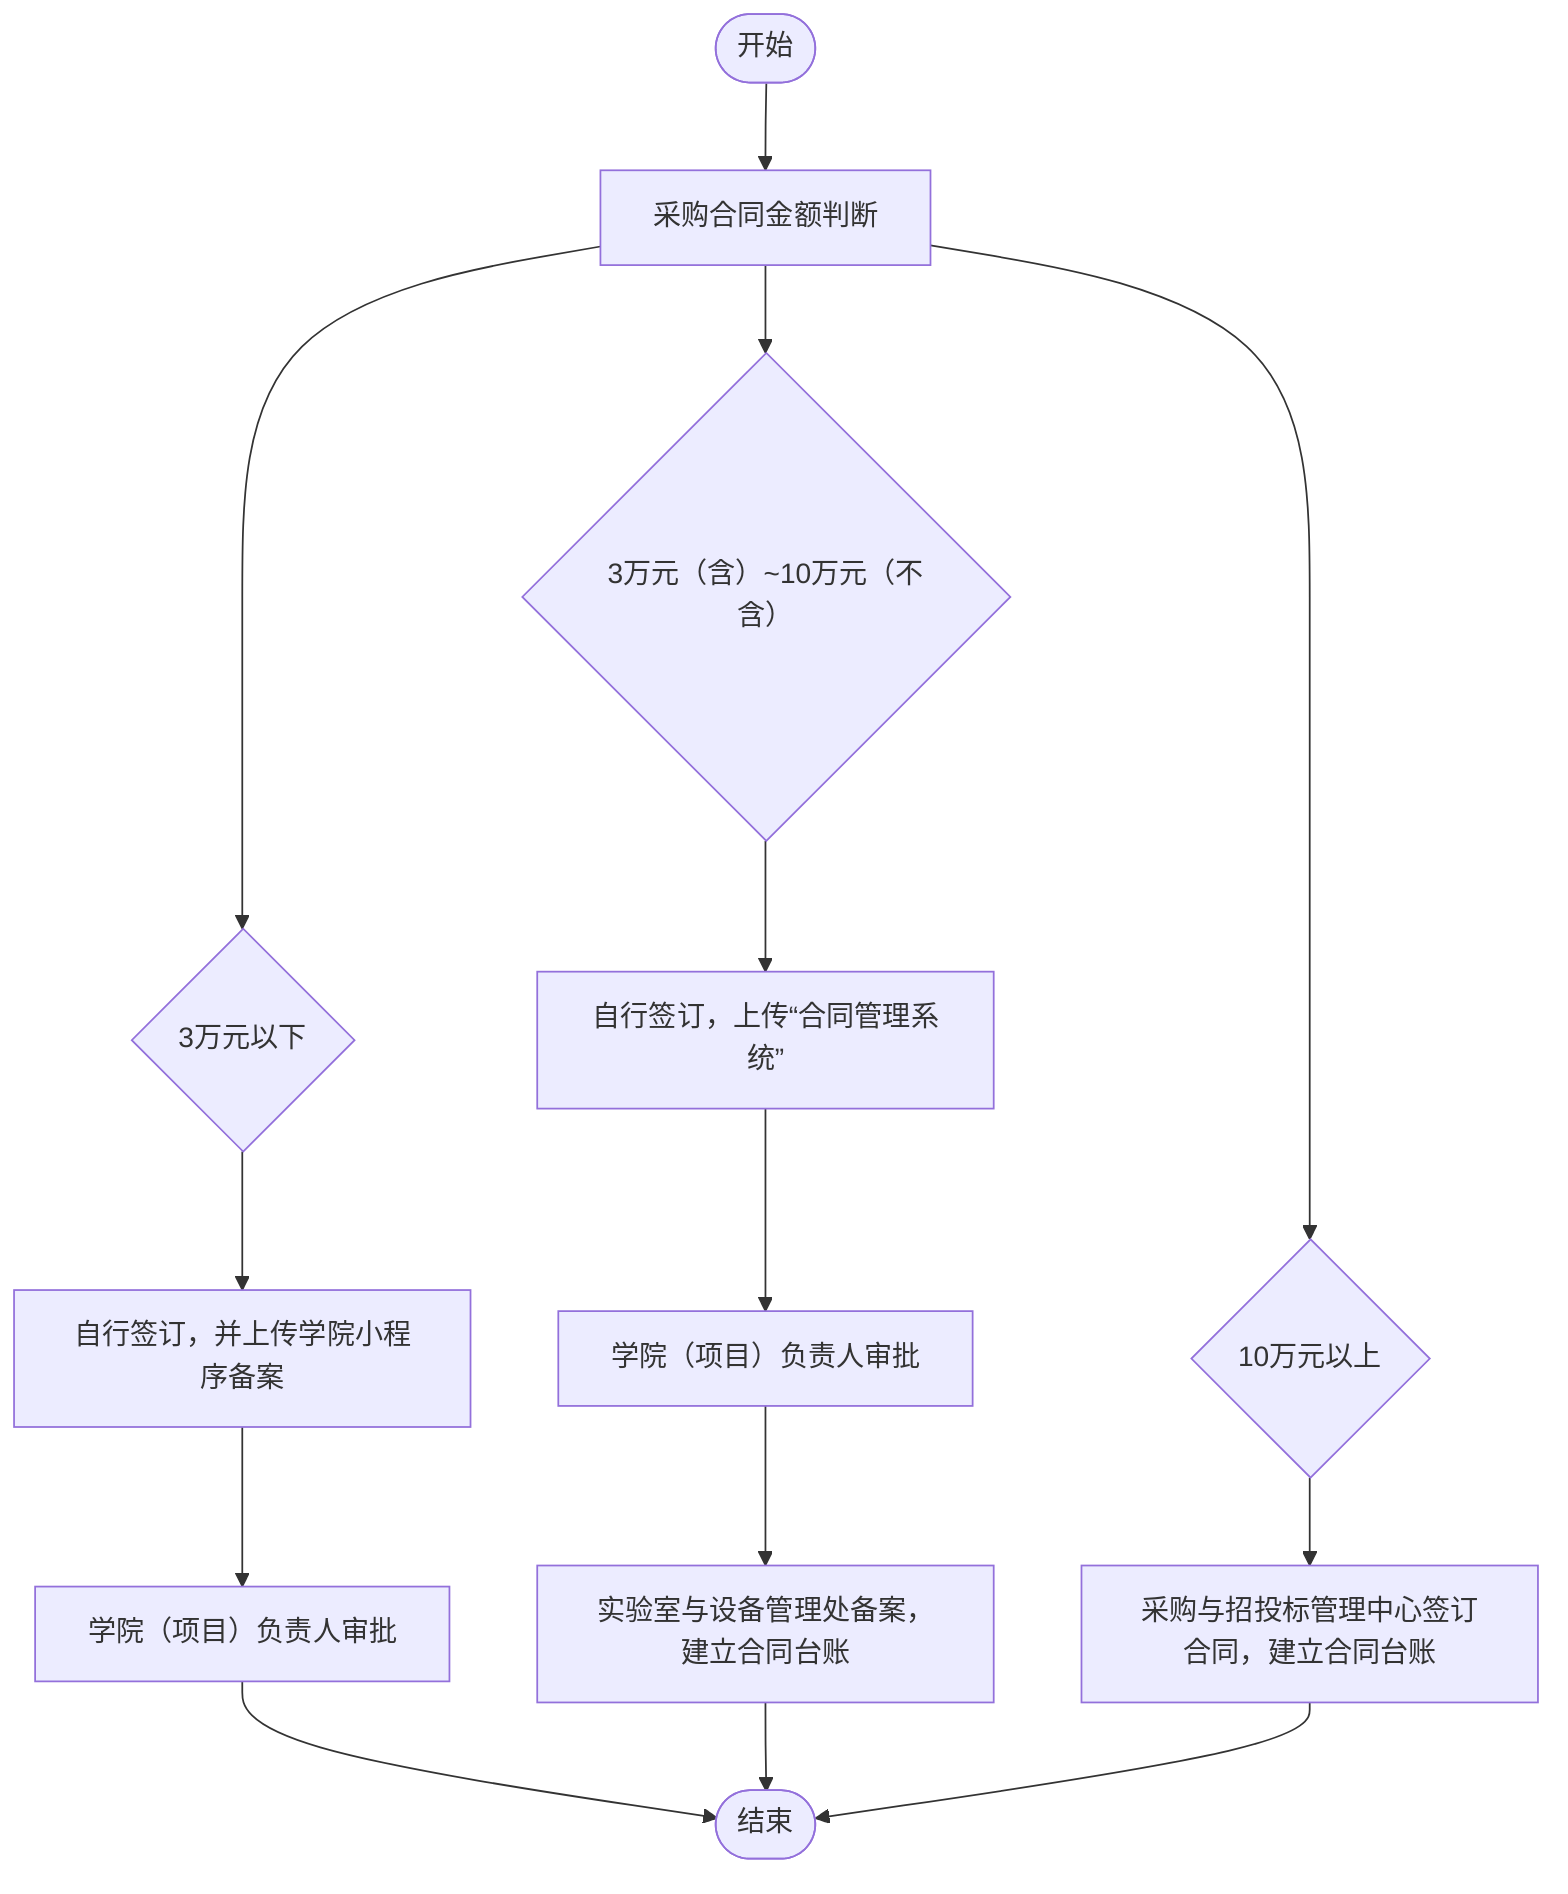flowchart TD
    A(["开始"]) --> B["采购合同金额判断"]
    B --> C{"3万元以下"}
    C --> D["自行签订，并上传学院小程序备案"]
    D --> E["学院（项目）负责人审批"]
    E --> F(["结束"])
    B --> G{"3万元（含）~10万元（不含）"}
    G --> H["自行签订，上传“合同管理系统”"]
    H --> I["学院（项目）负责人审批"]
    I --> J["实验室与设备管理处备案，建立合同台账"]
    J --> F
    B --> K{"10万元以上"}
    K --> L["采购与招投标管理中心签订合同，建立合同台账"]
    L --> F